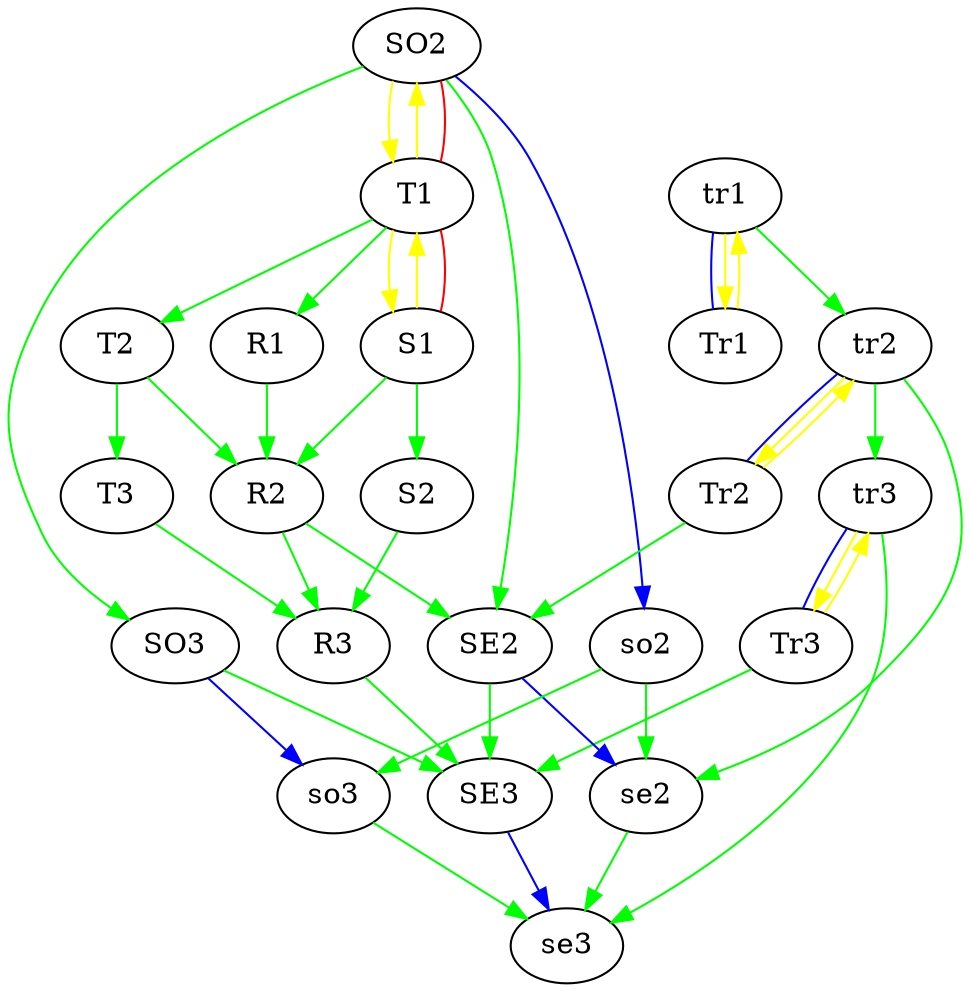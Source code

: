 digraph manifolds {
SO3 [rank=2];
SO2 [rank=1];
R1 [rank=1];
R2 [rank=2];
R3 [rank=3];
T1 [rank=1];
T2 [rank=2];
T3 [rank=3];
Tr1 [rank=1];
Tr2 [rank=2];
Tr3 [rank=3];
tr1 [rank=1];
tr2 [rank=2];
tr3 [rank=3];
SE2 [rank=3];
SE3 [rank=6];
S1 [rank=1];
S2 [rank=2];
se2 [rank=3];
se3 [rank=6];
so2 [rank=1];
so3 [rank=2];
SO3 -> so3  [color=blue];
SO3 -> SE3  [color=green];
SO2 -> SO3  [color=green];
SO2 -> SE2  [color=green];
SO2 -> so2  [color=blue];
SO2 -> T1  [color=yellow];
R1 -> R2  [color=green];
R2 -> R3  [color=green];
R2 -> SE2  [color=green];
R3 -> SE3  [color=green];
T1 -> R1  [color=green];
T1 -> SO2  [color=yellow];
T1 -> T2  [color=green];
T1 -> S1  [color=yellow];
T1 -> SO2  [color=red, undirected=True, dir=none];
T2 -> R2  [color=green];
T2 -> T3  [color=green];
T3 -> R3  [color=green];
Tr1 -> tr1  [color=yellow];
Tr2 -> SE2  [color=green];
Tr2 -> tr2  [color=yellow];
Tr3 -> SE3  [color=green];
Tr3 -> tr3  [color=yellow];
tr1 -> Tr1  [color=yellow];
tr1 -> tr2  [color=green];
tr1 -> Tr1  [color=blue, undirected=True, dir=none];
tr2 -> se2  [color=green];
tr2 -> tr3  [color=green];
tr2 -> Tr2  [color=yellow];
tr2 -> Tr2  [color=blue, undirected=True, dir=none];
tr3 -> se3  [color=green];
tr3 -> Tr3  [color=yellow];
tr3 -> Tr3  [color=blue, undirected=True, dir=none];
SE2 -> se2  [color=blue];
SE2 -> SE3  [color=green];
SE3 -> se3  [color=blue];
S1 -> R2  [color=green];
S1 -> S2  [color=green];
S1 -> T1  [color=yellow];
S1 -> T1  [color=red, undirected=True, dir=none];
S2 -> R3  [color=green];
se2 -> se3  [color=green];
so2 -> so3  [color=green];
so2 -> se2  [color=green];
so3 -> se3  [color=green];
}
